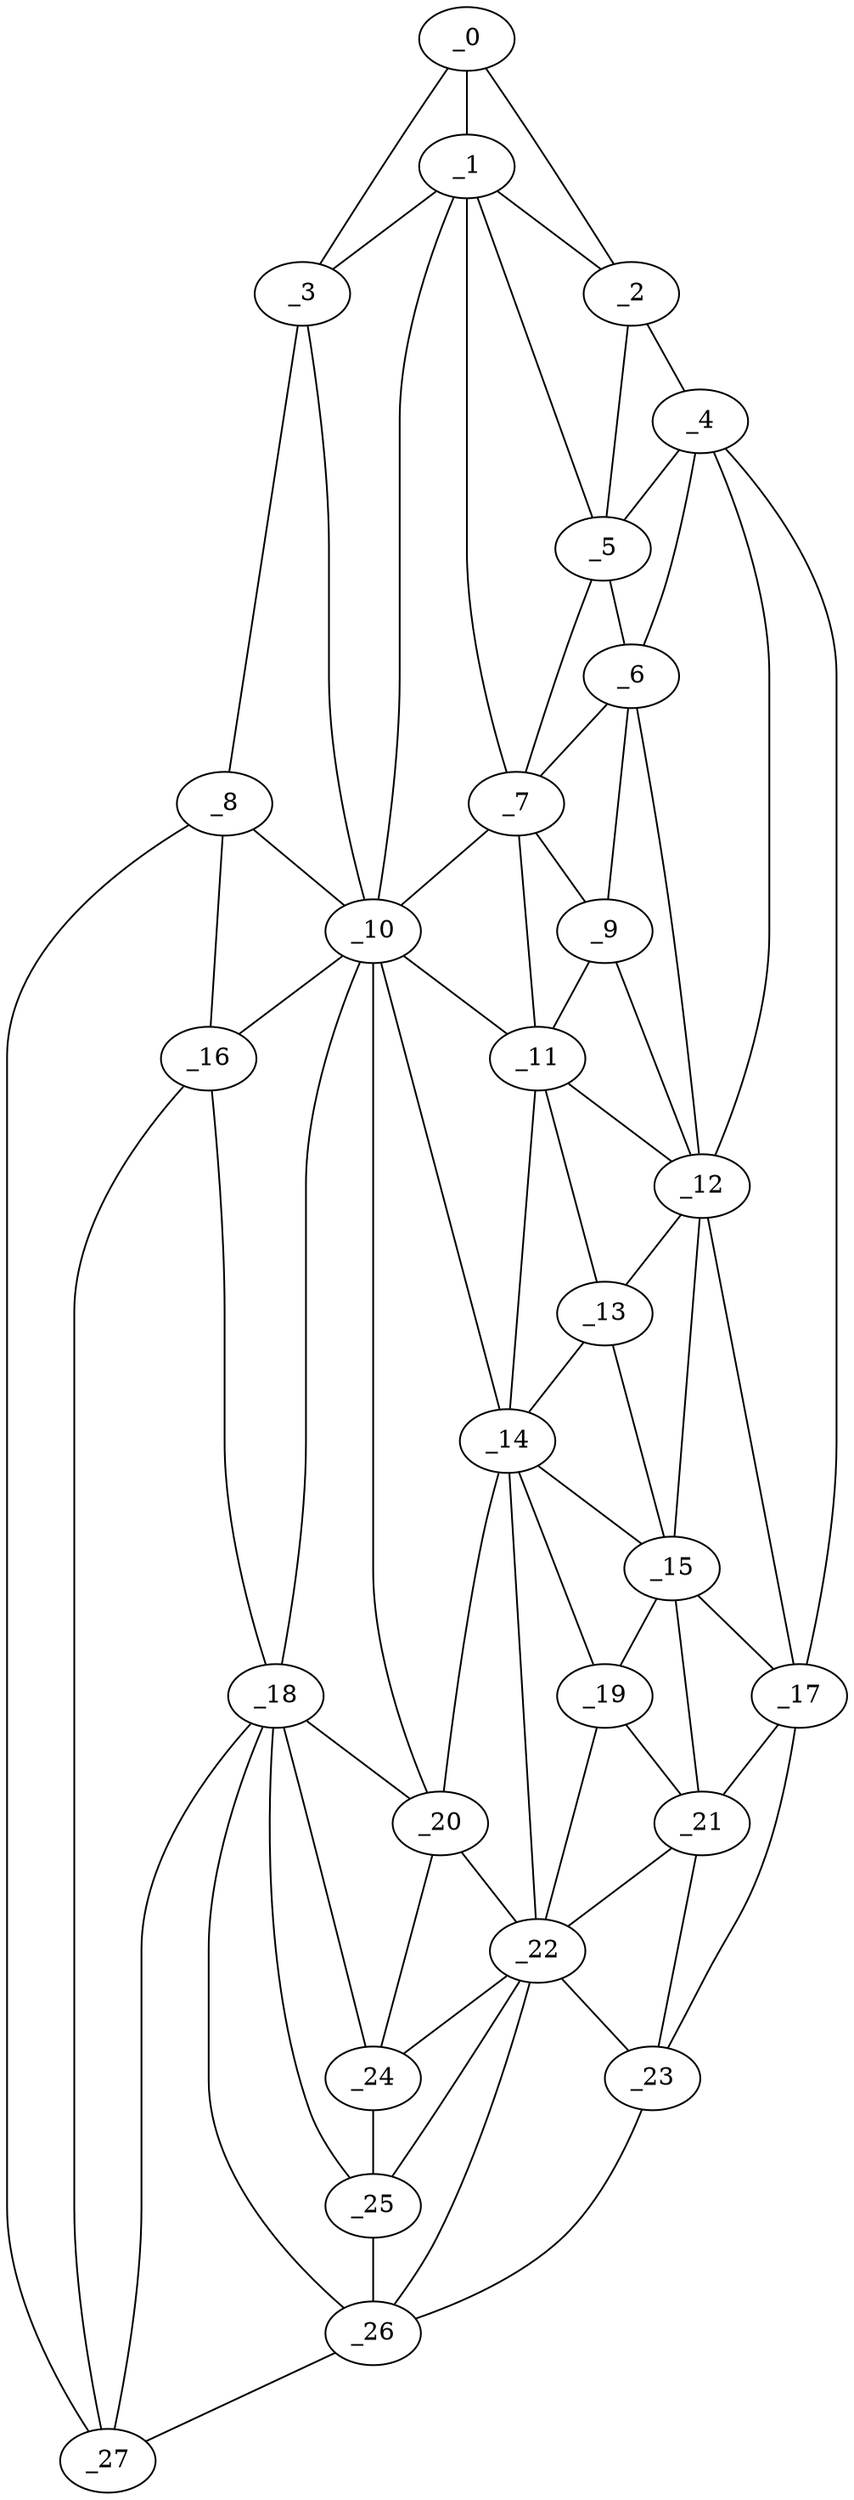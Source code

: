 graph "obj66__350.gxl" {
	_0	 [x=4,
		y=61];
	_1	 [x=9,
		y=60];
	_0 -- _1	 [valence=2];
	_2	 [x=18,
		y=21];
	_0 -- _2	 [valence=1];
	_3	 [x=20,
		y=95];
	_0 -- _3	 [valence=1];
	_1 -- _2	 [valence=2];
	_1 -- _3	 [valence=2];
	_5	 [x=37,
		y=26];
	_1 -- _5	 [valence=1];
	_7	 [x=44,
		y=30];
	_1 -- _7	 [valence=2];
	_10	 [x=51,
		y=93];
	_1 -- _10	 [valence=1];
	_4	 [x=25,
		y=16];
	_2 -- _4	 [valence=1];
	_2 -- _5	 [valence=2];
	_8	 [x=45,
		y=104];
	_3 -- _8	 [valence=1];
	_3 -- _10	 [valence=2];
	_4 -- _5	 [valence=1];
	_6	 [x=44,
		y=19];
	_4 -- _6	 [valence=2];
	_12	 [x=59,
		y=18];
	_4 -- _12	 [valence=2];
	_17	 [x=99,
		y=15];
	_4 -- _17	 [valence=1];
	_5 -- _6	 [valence=2];
	_5 -- _7	 [valence=1];
	_6 -- _7	 [valence=1];
	_9	 [x=49,
		y=27];
	_6 -- _9	 [valence=2];
	_6 -- _12	 [valence=2];
	_7 -- _9	 [valence=2];
	_7 -- _10	 [valence=2];
	_11	 [x=55,
		y=30];
	_7 -- _11	 [valence=2];
	_8 -- _10	 [valence=1];
	_16	 [x=90,
		y=96];
	_8 -- _16	 [valence=2];
	_27	 [x=125,
		y=113];
	_8 -- _27	 [valence=1];
	_9 -- _11	 [valence=2];
	_9 -- _12	 [valence=2];
	_10 -- _11	 [valence=2];
	_14	 [x=80,
		y=31];
	_10 -- _14	 [valence=2];
	_10 -- _16	 [valence=1];
	_18	 [x=100,
		y=81];
	_10 -- _18	 [valence=2];
	_20	 [x=103,
		y=62];
	_10 -- _20	 [valence=2];
	_11 -- _12	 [valence=2];
	_13	 [x=64,
		y=24];
	_11 -- _13	 [valence=1];
	_11 -- _14	 [valence=1];
	_12 -- _13	 [valence=2];
	_15	 [x=84,
		y=26];
	_12 -- _15	 [valence=1];
	_12 -- _17	 [valence=2];
	_13 -- _14	 [valence=2];
	_13 -- _15	 [valence=1];
	_14 -- _15	 [valence=2];
	_19	 [x=103,
		y=36];
	_14 -- _19	 [valence=1];
	_14 -- _20	 [valence=2];
	_22	 [x=105,
		y=46];
	_14 -- _22	 [valence=1];
	_15 -- _17	 [valence=1];
	_15 -- _19	 [valence=1];
	_21	 [x=104,
		y=26];
	_15 -- _21	 [valence=2];
	_16 -- _18	 [valence=2];
	_16 -- _27	 [valence=1];
	_17 -- _21	 [valence=2];
	_23	 [x=106,
		y=18];
	_17 -- _23	 [valence=1];
	_18 -- _20	 [valence=2];
	_24	 [x=109,
		y=70];
	_18 -- _24	 [valence=2];
	_25	 [x=118,
		y=77];
	_18 -- _25	 [valence=1];
	_26	 [x=124,
		y=80];
	_18 -- _26	 [valence=2];
	_18 -- _27	 [valence=2];
	_19 -- _21	 [valence=2];
	_19 -- _22	 [valence=2];
	_20 -- _22	 [valence=2];
	_20 -- _24	 [valence=1];
	_21 -- _22	 [valence=1];
	_21 -- _23	 [valence=2];
	_22 -- _23	 [valence=2];
	_22 -- _24	 [valence=1];
	_22 -- _25	 [valence=2];
	_22 -- _26	 [valence=1];
	_23 -- _26	 [valence=1];
	_24 -- _25	 [valence=2];
	_25 -- _26	 [valence=1];
	_26 -- _27	 [valence=1];
}
